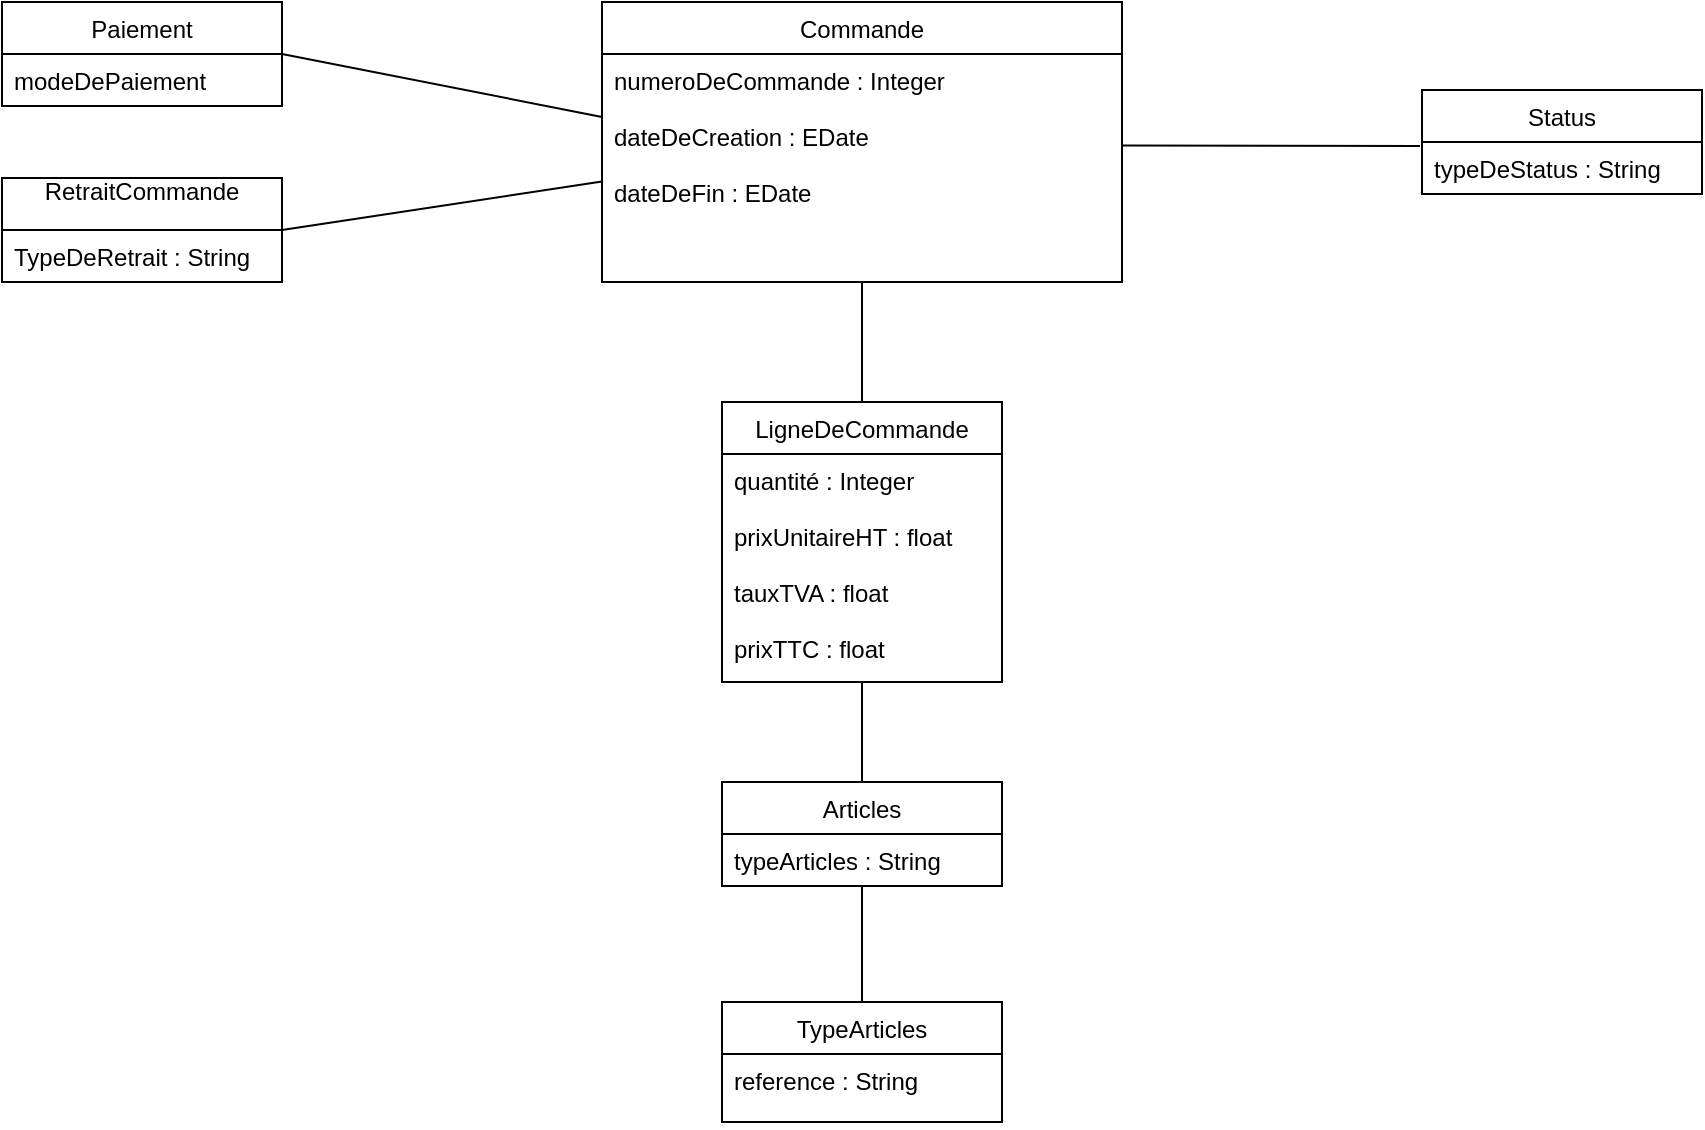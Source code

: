 <mxfile version="10.9.8" type="github"><diagram id="CMS3n498FOt9D3XWDHqb" name="Page-1"><mxGraphModel dx="1240" dy="654" grid="1" gridSize="10" guides="1" tooltips="1" connect="1" arrows="1" fold="1" page="1" pageScale="1" pageWidth="827" pageHeight="1169" math="0" shadow="0"><root><mxCell id="0"/><mxCell id="1" parent="0"/><mxCell id="tcyOuLzOvPSGJxB7Hq_h-21" style="edgeStyle=none;rounded=0;orthogonalLoop=1;jettySize=auto;html=1;entryX=1;entryY=0.5;entryDx=0;entryDy=0;endArrow=none;endFill=0;" edge="1" parent="1" source="tcyOuLzOvPSGJxB7Hq_h-7" target="tcyOuLzOvPSGJxB7Hq_h-17"><mxGeometry relative="1" as="geometry"/></mxCell><mxCell id="tcyOuLzOvPSGJxB7Hq_h-31" style="edgeStyle=none;rounded=0;orthogonalLoop=1;jettySize=auto;html=1;entryX=0.5;entryY=0;entryDx=0;entryDy=0;endArrow=none;endFill=0;" edge="1" parent="1" source="tcyOuLzOvPSGJxB7Hq_h-7" target="tcyOuLzOvPSGJxB7Hq_h-27"><mxGeometry relative="1" as="geometry"/></mxCell><mxCell id="tcyOuLzOvPSGJxB7Hq_h-7" value="Commande" style="swimlane;fontStyle=0;childLayout=stackLayout;horizontal=1;startSize=26;fillColor=none;horizontalStack=0;resizeParent=1;resizeParentMax=0;resizeLast=0;collapsible=1;marginBottom=0;" vertex="1" parent="1"><mxGeometry x="460" y="140" width="260" height="140" as="geometry"/></mxCell><mxCell id="tcyOuLzOvPSGJxB7Hq_h-8" value="numeroDeCommande : Integer&#xA;&#xA;dateDeCreation : EDate&#xA;&#xA;dateDeFin : EDate&#xA;&#xA;" style="text;strokeColor=none;fillColor=none;align=left;verticalAlign=top;spacingLeft=4;spacingRight=4;overflow=hidden;rotatable=0;points=[[0,0.5],[1,0.5]];portConstraint=eastwest;" vertex="1" parent="tcyOuLzOvPSGJxB7Hq_h-7"><mxGeometry y="26" width="260" height="114" as="geometry"/></mxCell><mxCell id="tcyOuLzOvPSGJxB7Hq_h-11" value="Status" style="swimlane;fontStyle=0;childLayout=stackLayout;horizontal=1;startSize=26;fillColor=none;horizontalStack=0;resizeParent=1;resizeParentMax=0;resizeLast=0;collapsible=1;marginBottom=0;" vertex="1" parent="1"><mxGeometry x="870" y="184" width="140" height="52" as="geometry"/></mxCell><mxCell id="tcyOuLzOvPSGJxB7Hq_h-12" value="typeDeStatus : String&#xA;" style="text;strokeColor=none;fillColor=none;align=left;verticalAlign=top;spacingLeft=4;spacingRight=4;overflow=hidden;rotatable=0;points=[[0,0.5],[1,0.5]];portConstraint=eastwest;" vertex="1" parent="tcyOuLzOvPSGJxB7Hq_h-11"><mxGeometry y="26" width="140" height="26" as="geometry"/></mxCell><mxCell id="tcyOuLzOvPSGJxB7Hq_h-15" style="rounded=0;orthogonalLoop=1;jettySize=auto;html=1;entryX=-0.007;entryY=0.077;entryDx=0;entryDy=0;entryPerimeter=0;endArrow=none;endFill=0;exitX=1;exitY=0.401;exitDx=0;exitDy=0;exitPerimeter=0;" edge="1" parent="1" source="tcyOuLzOvPSGJxB7Hq_h-8" target="tcyOuLzOvPSGJxB7Hq_h-12"><mxGeometry relative="1" as="geometry"/></mxCell><mxCell id="tcyOuLzOvPSGJxB7Hq_h-17" value="RetraitCommande&#xA;" style="swimlane;fontStyle=0;childLayout=stackLayout;horizontal=1;startSize=26;fillColor=none;horizontalStack=0;resizeParent=1;resizeParentMax=0;resizeLast=0;collapsible=1;marginBottom=0;" vertex="1" parent="1"><mxGeometry x="160" y="228" width="140" height="52" as="geometry"/></mxCell><mxCell id="tcyOuLzOvPSGJxB7Hq_h-18" value="TypeDeRetrait : String" style="text;strokeColor=none;fillColor=none;align=left;verticalAlign=top;spacingLeft=4;spacingRight=4;overflow=hidden;rotatable=0;points=[[0,0.5],[1,0.5]];portConstraint=eastwest;" vertex="1" parent="tcyOuLzOvPSGJxB7Hq_h-17"><mxGeometry y="26" width="140" height="26" as="geometry"/></mxCell><mxCell id="tcyOuLzOvPSGJxB7Hq_h-22" value="Paiement" style="swimlane;fontStyle=0;childLayout=stackLayout;horizontal=1;startSize=26;fillColor=none;horizontalStack=0;resizeParent=1;resizeParentMax=0;resizeLast=0;collapsible=1;marginBottom=0;" vertex="1" parent="1"><mxGeometry x="160" y="140" width="140" height="52" as="geometry"/></mxCell><mxCell id="tcyOuLzOvPSGJxB7Hq_h-23" value="modeDePaiement" style="text;strokeColor=none;fillColor=none;align=left;verticalAlign=top;spacingLeft=4;spacingRight=4;overflow=hidden;rotatable=0;points=[[0,0.5],[1,0.5]];portConstraint=eastwest;" vertex="1" parent="tcyOuLzOvPSGJxB7Hq_h-22"><mxGeometry y="26" width="140" height="26" as="geometry"/></mxCell><mxCell id="tcyOuLzOvPSGJxB7Hq_h-26" style="edgeStyle=none;rounded=0;orthogonalLoop=1;jettySize=auto;html=1;entryX=1;entryY=0.5;entryDx=0;entryDy=0;endArrow=none;endFill=0;" edge="1" parent="1" source="tcyOuLzOvPSGJxB7Hq_h-8" target="tcyOuLzOvPSGJxB7Hq_h-22"><mxGeometry relative="1" as="geometry"/></mxCell><mxCell id="tcyOuLzOvPSGJxB7Hq_h-40" style="edgeStyle=none;rounded=0;orthogonalLoop=1;jettySize=auto;html=1;endArrow=none;endFill=0;" edge="1" parent="1" source="tcyOuLzOvPSGJxB7Hq_h-27" target="tcyOuLzOvPSGJxB7Hq_h-32"><mxGeometry relative="1" as="geometry"/></mxCell><mxCell id="tcyOuLzOvPSGJxB7Hq_h-27" value="LigneDeCommande" style="swimlane;fontStyle=0;childLayout=stackLayout;horizontal=1;startSize=26;fillColor=none;horizontalStack=0;resizeParent=1;resizeParentMax=0;resizeLast=0;collapsible=1;marginBottom=0;" vertex="1" parent="1"><mxGeometry x="520" y="340" width="140" height="140" as="geometry"/></mxCell><mxCell id="tcyOuLzOvPSGJxB7Hq_h-30" value="quantité : Integer&#xA;&#xA;prixUnitaireHT : float&#xA;&#xA;tauxTVA : float&#xA;&#xA;prixTTC : float&#xA;" style="text;strokeColor=none;fillColor=none;align=left;verticalAlign=top;spacingLeft=4;spacingRight=4;overflow=hidden;rotatable=0;points=[[0,0.5],[1,0.5]];portConstraint=eastwest;" vertex="1" parent="tcyOuLzOvPSGJxB7Hq_h-27"><mxGeometry y="26" width="140" height="114" as="geometry"/></mxCell><mxCell id="tcyOuLzOvPSGJxB7Hq_h-45" style="edgeStyle=none;rounded=0;orthogonalLoop=1;jettySize=auto;html=1;entryX=0.5;entryY=0;entryDx=0;entryDy=0;endArrow=none;endFill=0;" edge="1" parent="1" source="tcyOuLzOvPSGJxB7Hq_h-32" target="tcyOuLzOvPSGJxB7Hq_h-41"><mxGeometry relative="1" as="geometry"/></mxCell><mxCell id="tcyOuLzOvPSGJxB7Hq_h-32" value="Articles" style="swimlane;fontStyle=0;childLayout=stackLayout;horizontal=1;startSize=26;fillColor=none;horizontalStack=0;resizeParent=1;resizeParentMax=0;resizeLast=0;collapsible=1;marginBottom=0;" vertex="1" parent="1"><mxGeometry x="520" y="530" width="140" height="52" as="geometry"/></mxCell><mxCell id="tcyOuLzOvPSGJxB7Hq_h-33" value="typeArticles : String" style="text;strokeColor=none;fillColor=none;align=left;verticalAlign=top;spacingLeft=4;spacingRight=4;overflow=hidden;rotatable=0;points=[[0,0.5],[1,0.5]];portConstraint=eastwest;" vertex="1" parent="tcyOuLzOvPSGJxB7Hq_h-32"><mxGeometry y="26" width="140" height="26" as="geometry"/></mxCell><mxCell id="tcyOuLzOvPSGJxB7Hq_h-41" value="TypeArticles" style="swimlane;fontStyle=0;childLayout=stackLayout;horizontal=1;startSize=26;fillColor=none;horizontalStack=0;resizeParent=1;resizeParentMax=0;resizeLast=0;collapsible=1;marginBottom=0;" vertex="1" parent="1"><mxGeometry x="520" y="640" width="140" height="60" as="geometry"/></mxCell><mxCell id="tcyOuLzOvPSGJxB7Hq_h-42" value="reference : String " style="text;strokeColor=none;fillColor=none;align=left;verticalAlign=top;spacingLeft=4;spacingRight=4;overflow=hidden;rotatable=0;points=[[0,0.5],[1,0.5]];portConstraint=eastwest;" vertex="1" parent="tcyOuLzOvPSGJxB7Hq_h-41"><mxGeometry y="26" width="140" height="34" as="geometry"/></mxCell></root></mxGraphModel></diagram></mxfile>